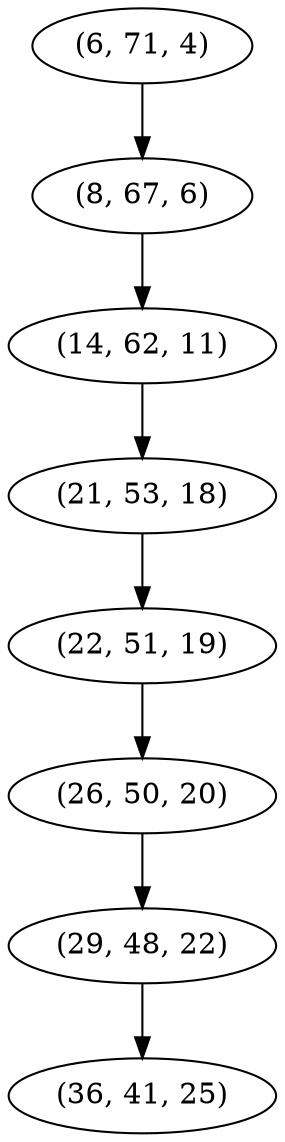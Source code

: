 digraph tree {
    "(6, 71, 4)";
    "(8, 67, 6)";
    "(14, 62, 11)";
    "(21, 53, 18)";
    "(22, 51, 19)";
    "(26, 50, 20)";
    "(29, 48, 22)";
    "(36, 41, 25)";
    "(6, 71, 4)" -> "(8, 67, 6)";
    "(8, 67, 6)" -> "(14, 62, 11)";
    "(14, 62, 11)" -> "(21, 53, 18)";
    "(21, 53, 18)" -> "(22, 51, 19)";
    "(22, 51, 19)" -> "(26, 50, 20)";
    "(26, 50, 20)" -> "(29, 48, 22)";
    "(29, 48, 22)" -> "(36, 41, 25)";
}
